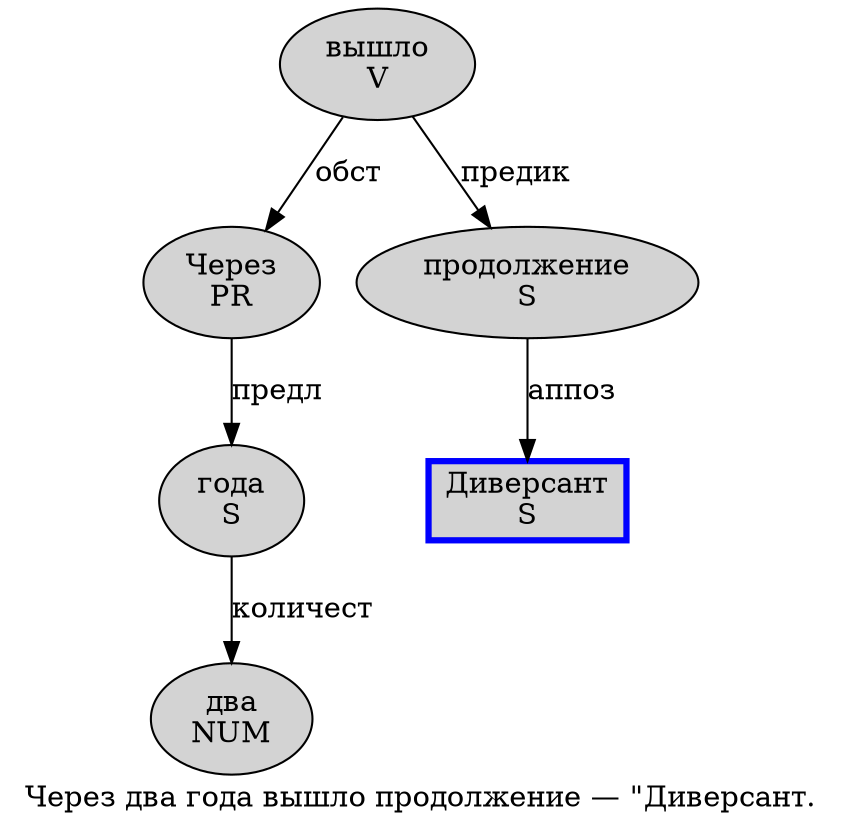 digraph SENTENCE_451 {
	graph [label="Через два года вышло продолжение — \"Диверсант."]
	node [style=filled]
		0 [label="Через
PR" color="" fillcolor=lightgray penwidth=1 shape=ellipse]
		1 [label="два
NUM" color="" fillcolor=lightgray penwidth=1 shape=ellipse]
		2 [label="года
S" color="" fillcolor=lightgray penwidth=1 shape=ellipse]
		3 [label="вышло
V" color="" fillcolor=lightgray penwidth=1 shape=ellipse]
		4 [label="продолжение
S" color="" fillcolor=lightgray penwidth=1 shape=ellipse]
		7 [label="Диверсант
S" color=blue fillcolor=lightgray penwidth=3 shape=box]
			0 -> 2 [label="предл"]
			2 -> 1 [label="количест"]
			4 -> 7 [label="аппоз"]
			3 -> 0 [label="обст"]
			3 -> 4 [label="предик"]
}